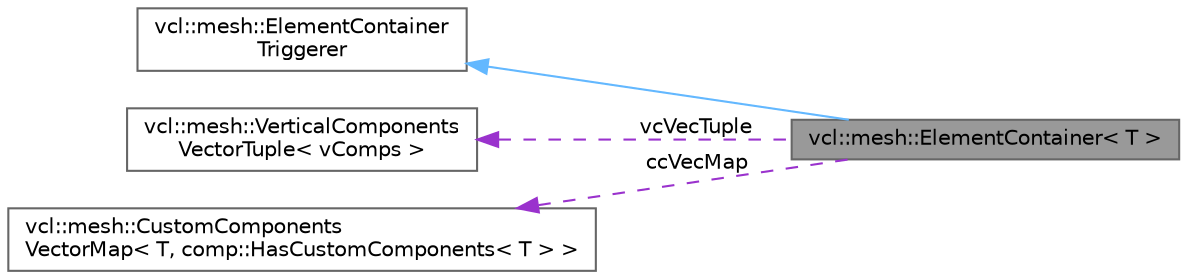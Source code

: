 digraph "vcl::mesh::ElementContainer&lt; T &gt;"
{
 // LATEX_PDF_SIZE
  bgcolor="transparent";
  edge [fontname=Helvetica,fontsize=10,labelfontname=Helvetica,labelfontsize=10];
  node [fontname=Helvetica,fontsize=10,shape=box,height=0.2,width=0.4];
  rankdir="LR";
  Node1 [label="vcl::mesh::ElementContainer\< T \>",height=0.2,width=0.4,color="gray40", fillcolor="grey60", style="filled", fontcolor="black",tooltip=" "];
  Node2 -> Node1 [dir="back",color="steelblue1",style="solid"];
  Node2 [label="vcl::mesh::ElementContainer\lTriggerer",height=0.2,width=0.4,color="gray40", fillcolor="white", style="filled",URL="$classvcl_1_1mesh_1_1ElementContainerTriggerer.html",tooltip=" "];
  Node3 -> Node1 [dir="back",color="darkorchid3",style="dashed",label=" vcVecTuple" ];
  Node3 [label="vcl::mesh::VerticalComponents\lVectorTuple\< vComps \>",height=0.2,width=0.4,color="gray40", fillcolor="white", style="filled",URL="$classvcl_1_1mesh_1_1VerticalComponentsVectorTuple.html",tooltip=" "];
  Node4 -> Node1 [dir="back",color="darkorchid3",style="dashed",label=" ccVecMap" ];
  Node4 [label="vcl::mesh::CustomComponents\lVectorMap\< T, comp::HasCustomComponents\< T \> \>",height=0.2,width=0.4,color="gray40", fillcolor="white", style="filled",URL="$classvcl_1_1mesh_1_1CustomComponentsVectorMap.html",tooltip=" "];
}
